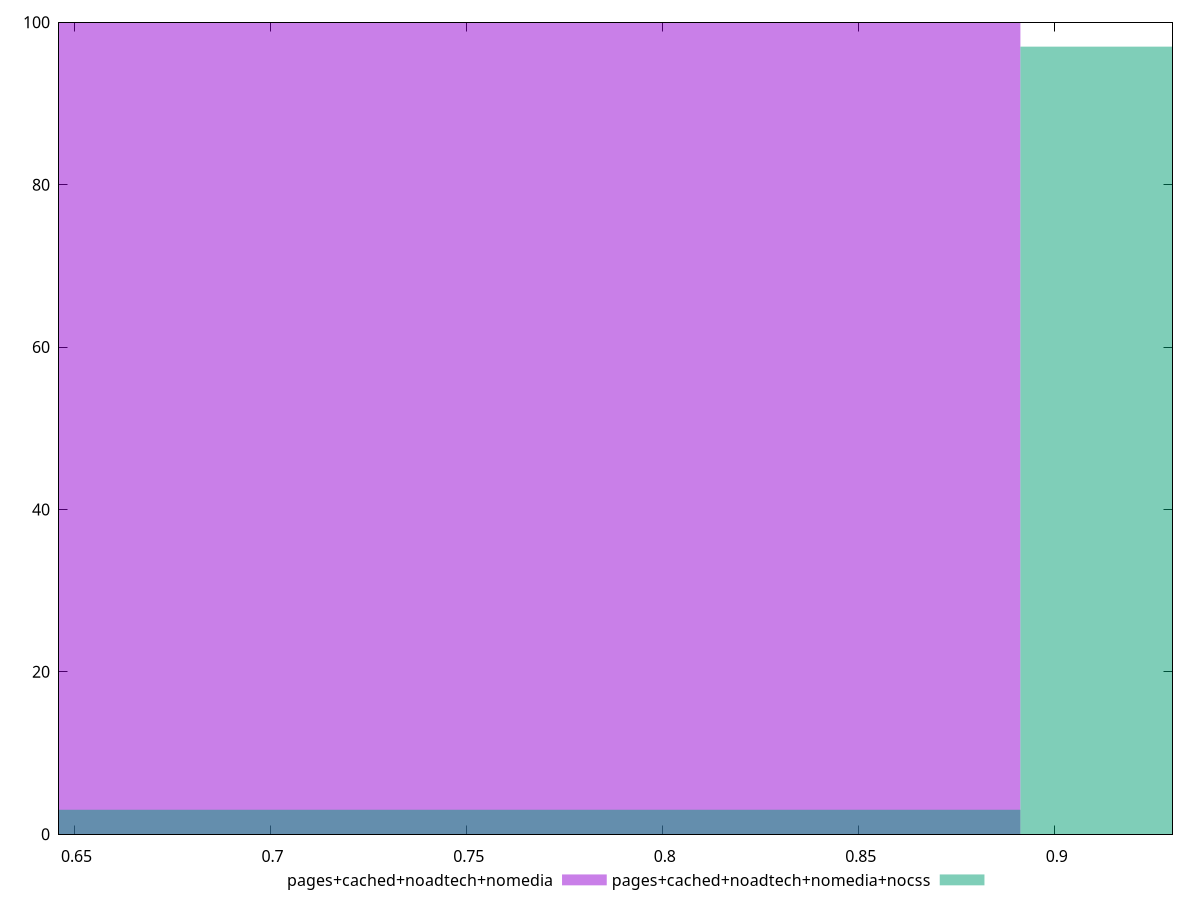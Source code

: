 reset

$pagesCachedNoadtechNomedia <<EOF
0.76391999128573 100
EOF

$pagesCachedNoadtechNomediaNocss <<EOF
1.0185599883809733 97
0.76391999128573 3
EOF

set key outside below
set boxwidth 0.2546399970952433
set xrange [0.6460248286354425:0.9300339275443932]
set yrange [0:100]
set trange [0:100]
set style fill transparent solid 0.5 noborder
set terminal svg size 640, 500 enhanced background rgb 'white'
set output "report_00009_2021-02-08T22-37-41.559Z/meta/pScore/comparison/histogram/3_vs_4.svg"

plot $pagesCachedNoadtechNomedia title "pages+cached+noadtech+nomedia" with boxes, \
     $pagesCachedNoadtechNomediaNocss title "pages+cached+noadtech+nomedia+nocss" with boxes

reset

